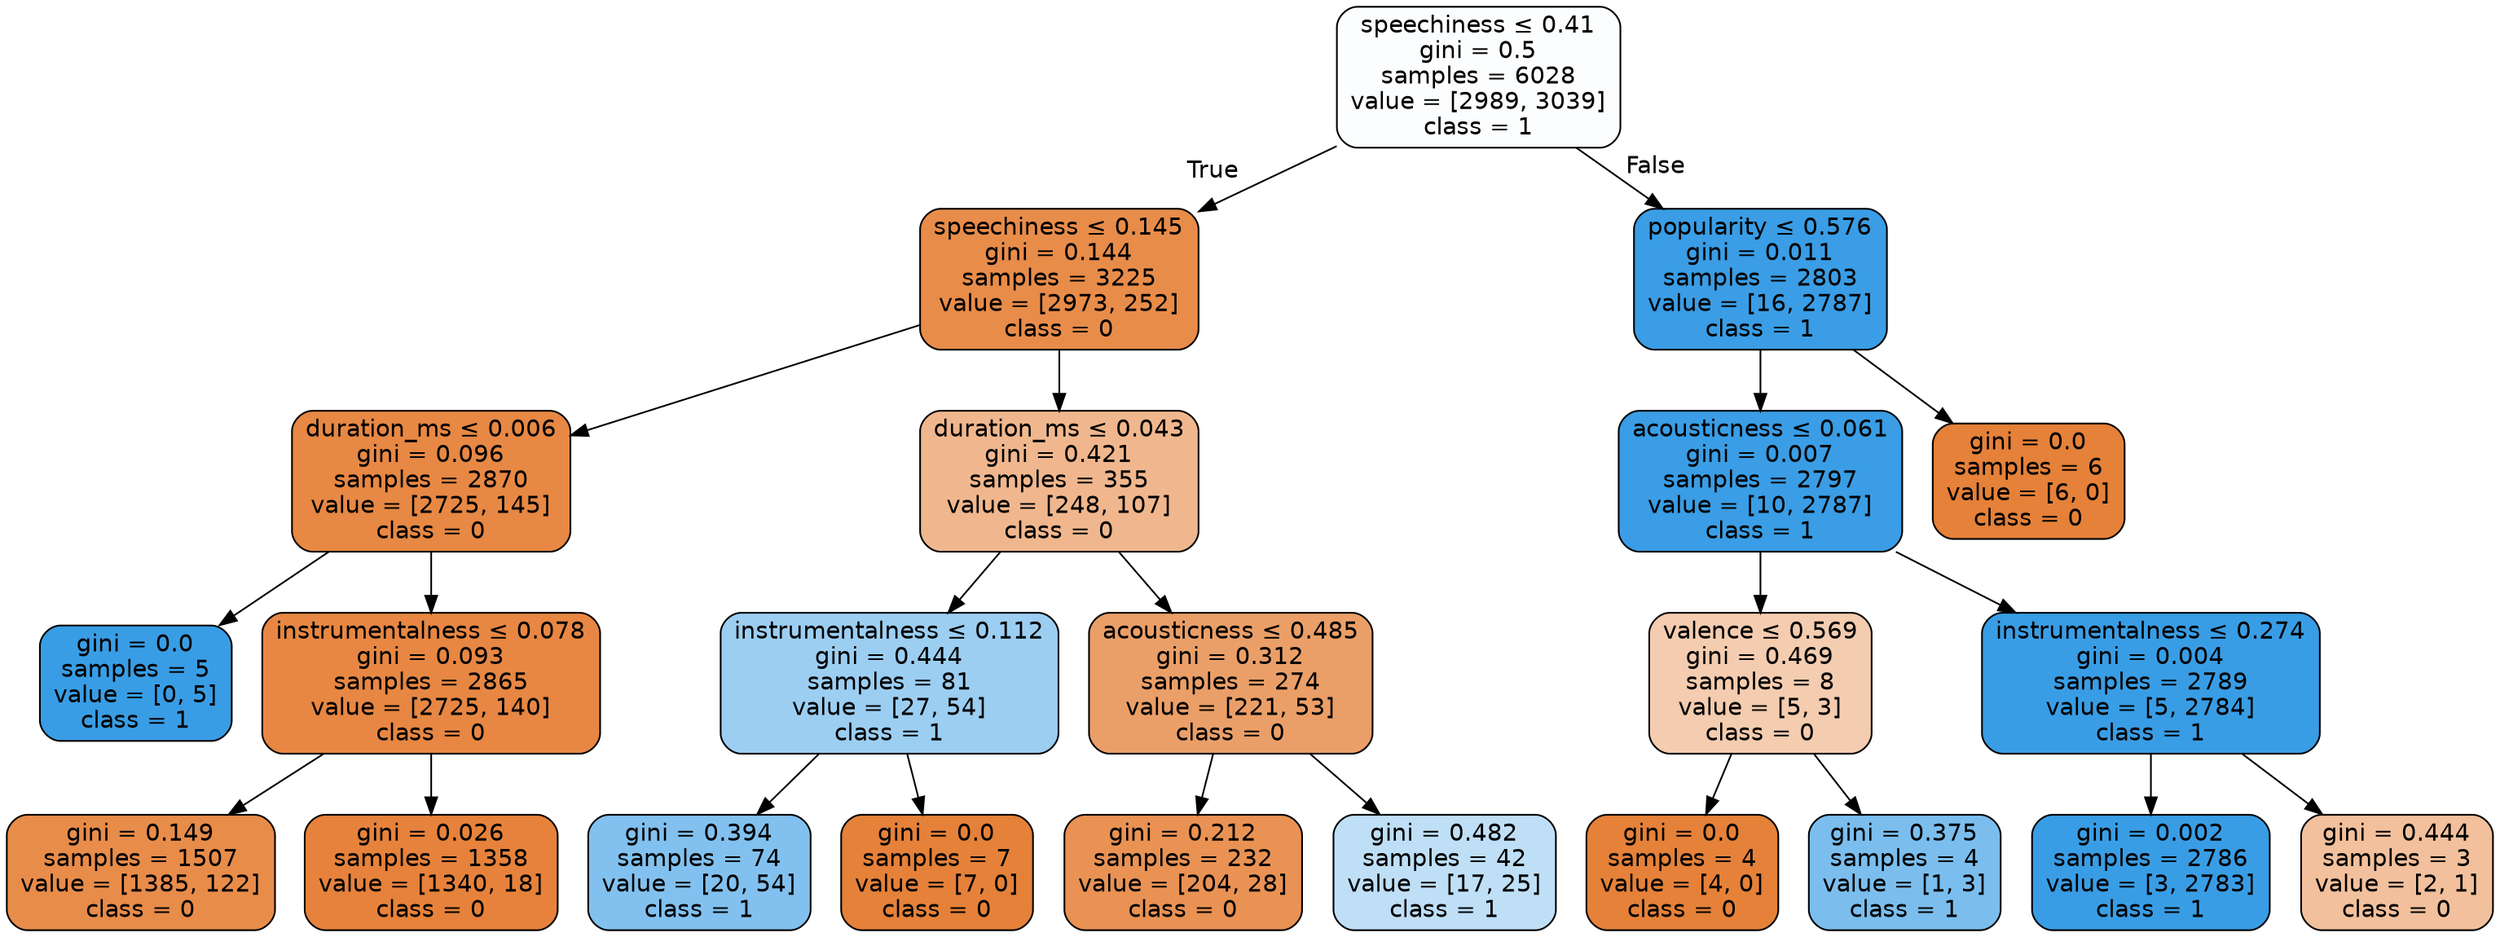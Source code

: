 digraph Tree {
node [shape=box, style="filled, rounded", color="black", fontname=helvetica] ;
edge [fontname=helvetica] ;
0 [label=<speechiness &le; 0.41<br/>gini = 0.5<br/>samples = 6028<br/>value = [2989, 3039]<br/>class = 1>, fillcolor="#399de504"] ;
1 [label=<speechiness &le; 0.145<br/>gini = 0.144<br/>samples = 3225<br/>value = [2973, 252]<br/>class = 0>, fillcolor="#e58139e9"] ;
0 -> 1 [labeldistance=2.5, labelangle=45, headlabel="True"] ;
2 [label=<duration_ms &le; 0.006<br/>gini = 0.096<br/>samples = 2870<br/>value = [2725, 145]<br/>class = 0>, fillcolor="#e58139f1"] ;
1 -> 2 ;
3 [label=<gini = 0.0<br/>samples = 5<br/>value = [0, 5]<br/>class = 1>, fillcolor="#399de5ff"] ;
2 -> 3 ;
4 [label=<instrumentalness &le; 0.078<br/>gini = 0.093<br/>samples = 2865<br/>value = [2725, 140]<br/>class = 0>, fillcolor="#e58139f2"] ;
2 -> 4 ;
5 [label=<gini = 0.149<br/>samples = 1507<br/>value = [1385, 122]<br/>class = 0>, fillcolor="#e58139e9"] ;
4 -> 5 ;
6 [label=<gini = 0.026<br/>samples = 1358<br/>value = [1340, 18]<br/>class = 0>, fillcolor="#e58139fc"] ;
4 -> 6 ;
7 [label=<duration_ms &le; 0.043<br/>gini = 0.421<br/>samples = 355<br/>value = [248, 107]<br/>class = 0>, fillcolor="#e5813991"] ;
1 -> 7 ;
8 [label=<instrumentalness &le; 0.112<br/>gini = 0.444<br/>samples = 81<br/>value = [27, 54]<br/>class = 1>, fillcolor="#399de57f"] ;
7 -> 8 ;
9 [label=<gini = 0.394<br/>samples = 74<br/>value = [20, 54]<br/>class = 1>, fillcolor="#399de5a1"] ;
8 -> 9 ;
10 [label=<gini = 0.0<br/>samples = 7<br/>value = [7, 0]<br/>class = 0>, fillcolor="#e58139ff"] ;
8 -> 10 ;
11 [label=<acousticness &le; 0.485<br/>gini = 0.312<br/>samples = 274<br/>value = [221, 53]<br/>class = 0>, fillcolor="#e58139c2"] ;
7 -> 11 ;
12 [label=<gini = 0.212<br/>samples = 232<br/>value = [204, 28]<br/>class = 0>, fillcolor="#e58139dc"] ;
11 -> 12 ;
13 [label=<gini = 0.482<br/>samples = 42<br/>value = [17, 25]<br/>class = 1>, fillcolor="#399de552"] ;
11 -> 13 ;
14 [label=<popularity &le; 0.576<br/>gini = 0.011<br/>samples = 2803<br/>value = [16, 2787]<br/>class = 1>, fillcolor="#399de5fe"] ;
0 -> 14 [labeldistance=2.5, labelangle=-45, headlabel="False"] ;
15 [label=<acousticness &le; 0.061<br/>gini = 0.007<br/>samples = 2797<br/>value = [10, 2787]<br/>class = 1>, fillcolor="#399de5fe"] ;
14 -> 15 ;
16 [label=<valence &le; 0.569<br/>gini = 0.469<br/>samples = 8<br/>value = [5, 3]<br/>class = 0>, fillcolor="#e5813966"] ;
15 -> 16 ;
17 [label=<gini = 0.0<br/>samples = 4<br/>value = [4, 0]<br/>class = 0>, fillcolor="#e58139ff"] ;
16 -> 17 ;
18 [label=<gini = 0.375<br/>samples = 4<br/>value = [1, 3]<br/>class = 1>, fillcolor="#399de5aa"] ;
16 -> 18 ;
19 [label=<instrumentalness &le; 0.274<br/>gini = 0.004<br/>samples = 2789<br/>value = [5, 2784]<br/>class = 1>, fillcolor="#399de5ff"] ;
15 -> 19 ;
20 [label=<gini = 0.002<br/>samples = 2786<br/>value = [3, 2783]<br/>class = 1>, fillcolor="#399de5ff"] ;
19 -> 20 ;
21 [label=<gini = 0.444<br/>samples = 3<br/>value = [2, 1]<br/>class = 0>, fillcolor="#e581397f"] ;
19 -> 21 ;
22 [label=<gini = 0.0<br/>samples = 6<br/>value = [6, 0]<br/>class = 0>, fillcolor="#e58139ff"] ;
14 -> 22 ;
}
